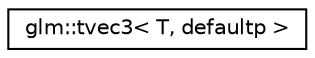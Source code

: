digraph "Graphical Class Hierarchy"
{
 // LATEX_PDF_SIZE
  edge [fontname="Helvetica",fontsize="10",labelfontname="Helvetica",labelfontsize="10"];
  node [fontname="Helvetica",fontsize="10",shape=record];
  rankdir="LR";
  Node0 [label="glm::tvec3\< T, defaultp \>",height=0.2,width=0.4,color="black", fillcolor="white", style="filled",URL="$structglm_1_1tvec3.html",tooltip=" "];
}
